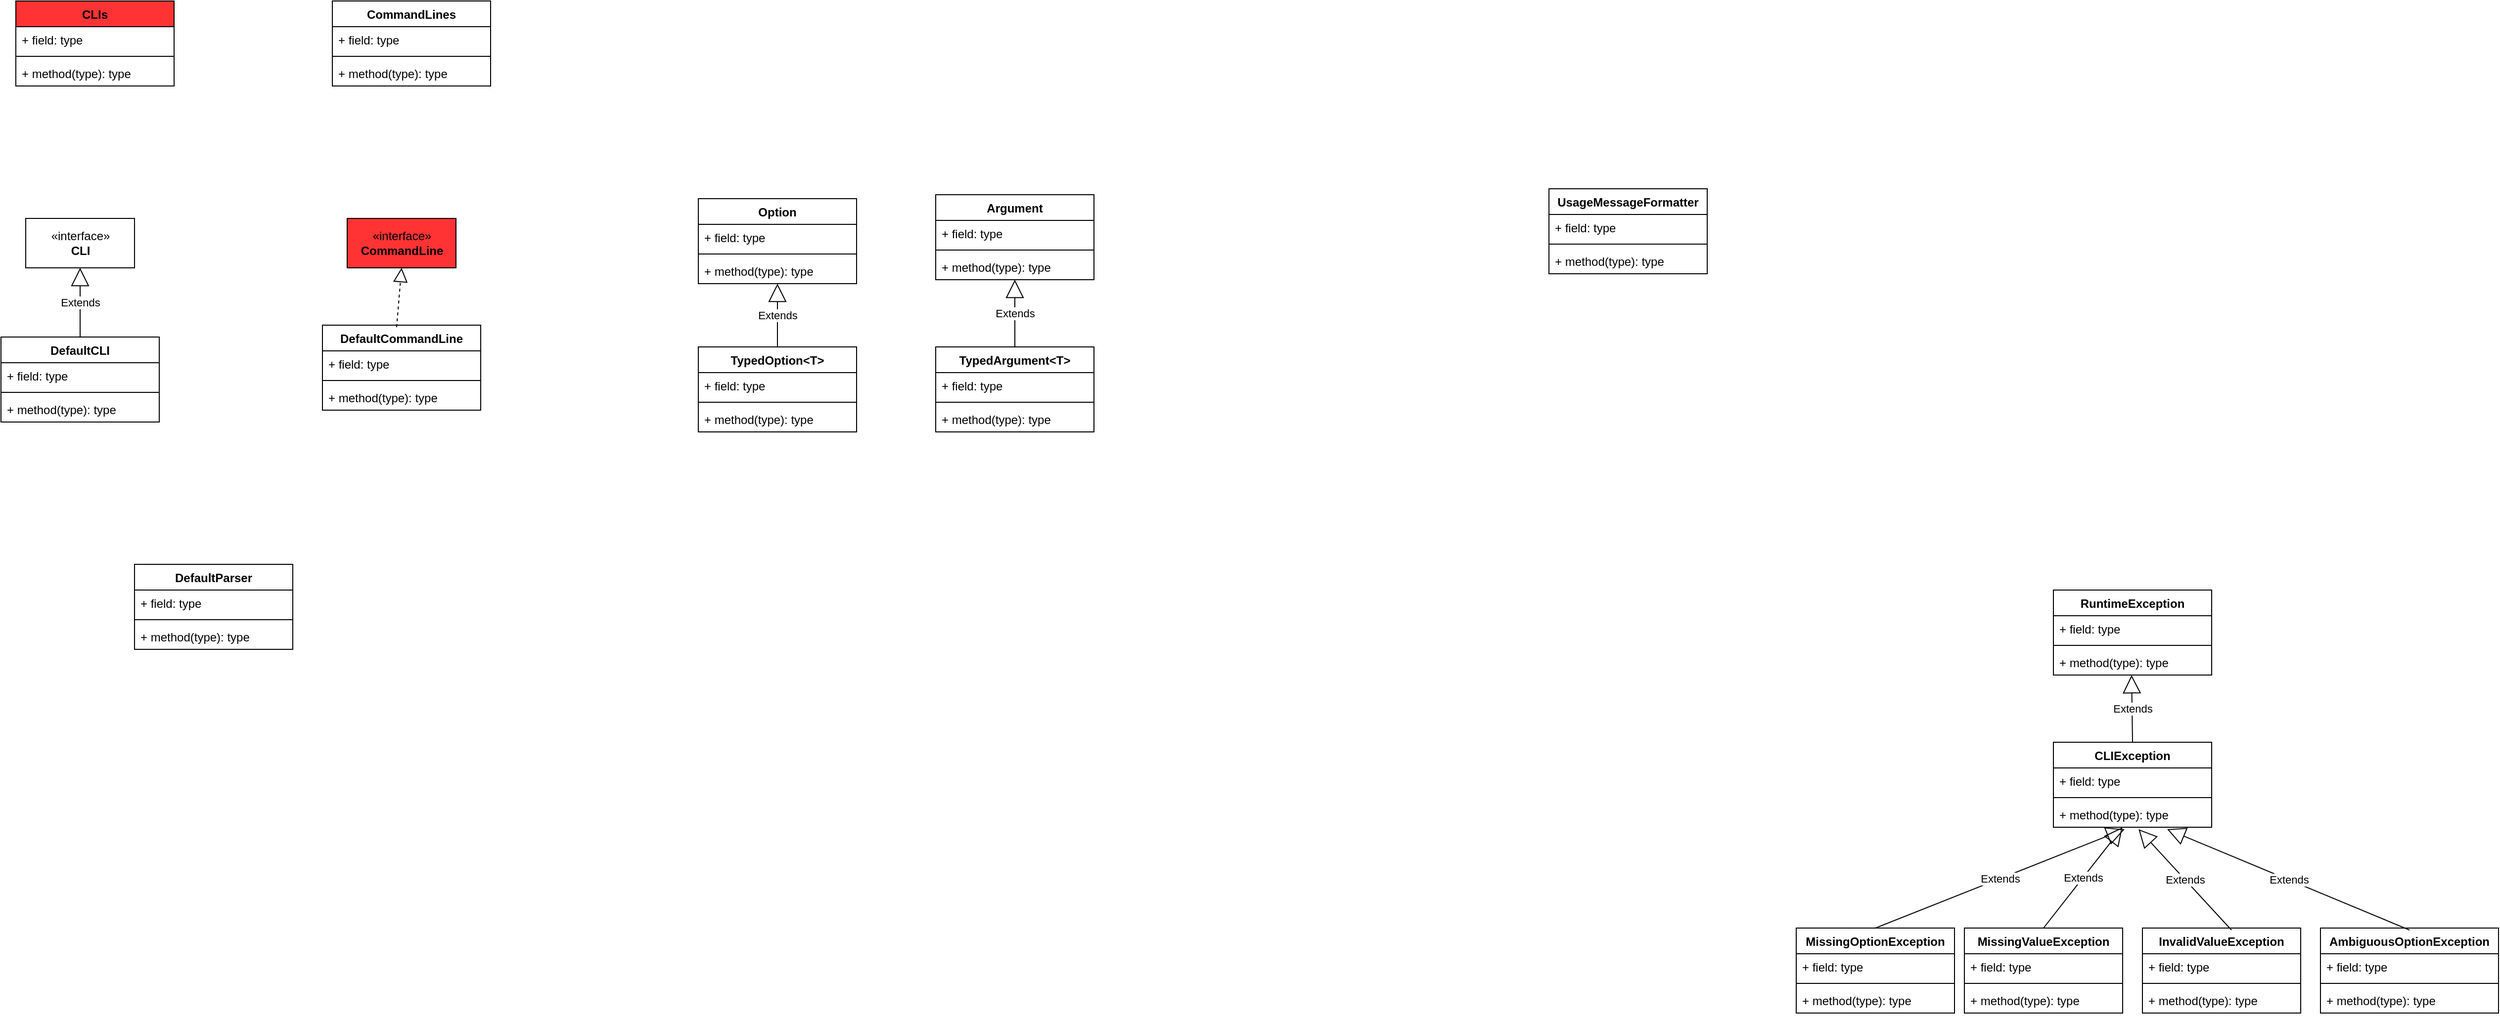 <mxfile version="13.9.8" type="device" pages="3"><diagram id="QbP-6TuzUSQkgMNv9xkP" name="cli"><mxGraphModel dx="1186" dy="595" grid="1" gridSize="10" guides="1" tooltips="1" connect="1" arrows="1" fold="1" page="1" pageScale="1" pageWidth="33000" pageHeight="46810" math="0" shadow="0"><root><mxCell id="0"/><mxCell id="1" parent="0"/><mxCell id="k7VLW4rx9YT8nXtQYK7c-1" value="«interface»&lt;br&gt;&lt;b&gt;CLI&lt;/b&gt;" style="html=1;" parent="1" vertex="1"><mxGeometry x="450" y="270" width="110" height="50" as="geometry"/></mxCell><mxCell id="k7VLW4rx9YT8nXtQYK7c-2" value="DefaultCLI" style="swimlane;fontStyle=1;align=center;verticalAlign=top;childLayout=stackLayout;horizontal=1;startSize=26;horizontalStack=0;resizeParent=1;resizeParentMax=0;resizeLast=0;collapsible=1;marginBottom=0;" parent="1" vertex="1"><mxGeometry x="425" y="390" width="160" height="86" as="geometry"/></mxCell><mxCell id="k7VLW4rx9YT8nXtQYK7c-3" value="+ field: type" style="text;strokeColor=none;fillColor=none;align=left;verticalAlign=top;spacingLeft=4;spacingRight=4;overflow=hidden;rotatable=0;points=[[0,0.5],[1,0.5]];portConstraint=eastwest;" parent="k7VLW4rx9YT8nXtQYK7c-2" vertex="1"><mxGeometry y="26" width="160" height="26" as="geometry"/></mxCell><mxCell id="k7VLW4rx9YT8nXtQYK7c-4" value="" style="line;strokeWidth=1;fillColor=none;align=left;verticalAlign=middle;spacingTop=-1;spacingLeft=3;spacingRight=3;rotatable=0;labelPosition=right;points=[];portConstraint=eastwest;" parent="k7VLW4rx9YT8nXtQYK7c-2" vertex="1"><mxGeometry y="52" width="160" height="8" as="geometry"/></mxCell><mxCell id="k7VLW4rx9YT8nXtQYK7c-5" value="+ method(type): type" style="text;strokeColor=none;fillColor=none;align=left;verticalAlign=top;spacingLeft=4;spacingRight=4;overflow=hidden;rotatable=0;points=[[0,0.5],[1,0.5]];portConstraint=eastwest;" parent="k7VLW4rx9YT8nXtQYK7c-2" vertex="1"><mxGeometry y="60" width="160" height="26" as="geometry"/></mxCell><mxCell id="k7VLW4rx9YT8nXtQYK7c-6" value="Extends" style="endArrow=block;endSize=16;endFill=0;html=1;entryX=0.5;entryY=1;entryDx=0;entryDy=0;exitX=0.5;exitY=0;exitDx=0;exitDy=0;" parent="1" source="k7VLW4rx9YT8nXtQYK7c-2" target="k7VLW4rx9YT8nXtQYK7c-1" edge="1"><mxGeometry width="160" relative="1" as="geometry"><mxPoint x="500" y="380" as="sourcePoint"/><mxPoint x="660" y="380" as="targetPoint"/></mxGeometry></mxCell><mxCell id="k7VLW4rx9YT8nXtQYK7c-7" value="Option" style="swimlane;fontStyle=1;align=center;verticalAlign=top;childLayout=stackLayout;horizontal=1;startSize=26;horizontalStack=0;resizeParent=1;resizeParentMax=0;resizeLast=0;collapsible=1;marginBottom=0;" parent="1" vertex="1"><mxGeometry x="1130" y="250" width="160" height="86" as="geometry"/></mxCell><mxCell id="k7VLW4rx9YT8nXtQYK7c-8" value="+ field: type" style="text;strokeColor=none;fillColor=none;align=left;verticalAlign=top;spacingLeft=4;spacingRight=4;overflow=hidden;rotatable=0;points=[[0,0.5],[1,0.5]];portConstraint=eastwest;" parent="k7VLW4rx9YT8nXtQYK7c-7" vertex="1"><mxGeometry y="26" width="160" height="26" as="geometry"/></mxCell><mxCell id="k7VLW4rx9YT8nXtQYK7c-9" value="" style="line;strokeWidth=1;fillColor=none;align=left;verticalAlign=middle;spacingTop=-1;spacingLeft=3;spacingRight=3;rotatable=0;labelPosition=right;points=[];portConstraint=eastwest;" parent="k7VLW4rx9YT8nXtQYK7c-7" vertex="1"><mxGeometry y="52" width="160" height="8" as="geometry"/></mxCell><mxCell id="k7VLW4rx9YT8nXtQYK7c-10" value="+ method(type): type" style="text;strokeColor=none;fillColor=none;align=left;verticalAlign=top;spacingLeft=4;spacingRight=4;overflow=hidden;rotatable=0;points=[[0,0.5],[1,0.5]];portConstraint=eastwest;" parent="k7VLW4rx9YT8nXtQYK7c-7" vertex="1"><mxGeometry y="60" width="160" height="26" as="geometry"/></mxCell><mxCell id="k7VLW4rx9YT8nXtQYK7c-11" value="TypedOption&lt;T&gt;" style="swimlane;fontStyle=1;align=center;verticalAlign=top;childLayout=stackLayout;horizontal=1;startSize=26;horizontalStack=0;resizeParent=1;resizeParentMax=0;resizeLast=0;collapsible=1;marginBottom=0;" parent="1" vertex="1"><mxGeometry x="1130" y="400" width="160" height="86" as="geometry"/></mxCell><mxCell id="k7VLW4rx9YT8nXtQYK7c-15" value="Extends" style="endArrow=block;endSize=16;endFill=0;html=1;" parent="k7VLW4rx9YT8nXtQYK7c-11" target="k7VLW4rx9YT8nXtQYK7c-10" edge="1"><mxGeometry width="160" relative="1" as="geometry"><mxPoint x="80" as="sourcePoint"/><mxPoint x="80" y="-80" as="targetPoint"/></mxGeometry></mxCell><mxCell id="k7VLW4rx9YT8nXtQYK7c-12" value="+ field: type" style="text;strokeColor=none;fillColor=none;align=left;verticalAlign=top;spacingLeft=4;spacingRight=4;overflow=hidden;rotatable=0;points=[[0,0.5],[1,0.5]];portConstraint=eastwest;" parent="k7VLW4rx9YT8nXtQYK7c-11" vertex="1"><mxGeometry y="26" width="160" height="26" as="geometry"/></mxCell><mxCell id="k7VLW4rx9YT8nXtQYK7c-13" value="" style="line;strokeWidth=1;fillColor=none;align=left;verticalAlign=middle;spacingTop=-1;spacingLeft=3;spacingRight=3;rotatable=0;labelPosition=right;points=[];portConstraint=eastwest;" parent="k7VLW4rx9YT8nXtQYK7c-11" vertex="1"><mxGeometry y="52" width="160" height="8" as="geometry"/></mxCell><mxCell id="k7VLW4rx9YT8nXtQYK7c-14" value="+ method(type): type" style="text;strokeColor=none;fillColor=none;align=left;verticalAlign=top;spacingLeft=4;spacingRight=4;overflow=hidden;rotatable=0;points=[[0,0.5],[1,0.5]];portConstraint=eastwest;" parent="k7VLW4rx9YT8nXtQYK7c-11" vertex="1"><mxGeometry y="60" width="160" height="26" as="geometry"/></mxCell><mxCell id="k7VLW4rx9YT8nXtQYK7c-16" value="Argument" style="swimlane;fontStyle=1;align=center;verticalAlign=top;childLayout=stackLayout;horizontal=1;startSize=26;horizontalStack=0;resizeParent=1;resizeParentMax=0;resizeLast=0;collapsible=1;marginBottom=0;" parent="1" vertex="1"><mxGeometry x="1370" y="246" width="160" height="86" as="geometry"/></mxCell><mxCell id="k7VLW4rx9YT8nXtQYK7c-17" value="+ field: type" style="text;strokeColor=none;fillColor=none;align=left;verticalAlign=top;spacingLeft=4;spacingRight=4;overflow=hidden;rotatable=0;points=[[0,0.5],[1,0.5]];portConstraint=eastwest;" parent="k7VLW4rx9YT8nXtQYK7c-16" vertex="1"><mxGeometry y="26" width="160" height="26" as="geometry"/></mxCell><mxCell id="k7VLW4rx9YT8nXtQYK7c-18" value="" style="line;strokeWidth=1;fillColor=none;align=left;verticalAlign=middle;spacingTop=-1;spacingLeft=3;spacingRight=3;rotatable=0;labelPosition=right;points=[];portConstraint=eastwest;" parent="k7VLW4rx9YT8nXtQYK7c-16" vertex="1"><mxGeometry y="52" width="160" height="8" as="geometry"/></mxCell><mxCell id="k7VLW4rx9YT8nXtQYK7c-19" value="+ method(type): type" style="text;strokeColor=none;fillColor=none;align=left;verticalAlign=top;spacingLeft=4;spacingRight=4;overflow=hidden;rotatable=0;points=[[0,0.5],[1,0.5]];portConstraint=eastwest;" parent="k7VLW4rx9YT8nXtQYK7c-16" vertex="1"><mxGeometry y="60" width="160" height="26" as="geometry"/></mxCell><mxCell id="k7VLW4rx9YT8nXtQYK7c-20" value="TypedArgument&lt;T&gt;" style="swimlane;fontStyle=1;align=center;verticalAlign=top;childLayout=stackLayout;horizontal=1;startSize=26;horizontalStack=0;resizeParent=1;resizeParentMax=0;resizeLast=0;collapsible=1;marginBottom=0;" parent="1" vertex="1"><mxGeometry x="1370" y="400" width="160" height="86" as="geometry"/></mxCell><mxCell id="k7VLW4rx9YT8nXtQYK7c-21" value="+ field: type" style="text;strokeColor=none;fillColor=none;align=left;verticalAlign=top;spacingLeft=4;spacingRight=4;overflow=hidden;rotatable=0;points=[[0,0.5],[1,0.5]];portConstraint=eastwest;" parent="k7VLW4rx9YT8nXtQYK7c-20" vertex="1"><mxGeometry y="26" width="160" height="26" as="geometry"/></mxCell><mxCell id="k7VLW4rx9YT8nXtQYK7c-22" value="" style="line;strokeWidth=1;fillColor=none;align=left;verticalAlign=middle;spacingTop=-1;spacingLeft=3;spacingRight=3;rotatable=0;labelPosition=right;points=[];portConstraint=eastwest;" parent="k7VLW4rx9YT8nXtQYK7c-20" vertex="1"><mxGeometry y="52" width="160" height="8" as="geometry"/></mxCell><mxCell id="k7VLW4rx9YT8nXtQYK7c-23" value="+ method(type): type" style="text;strokeColor=none;fillColor=none;align=left;verticalAlign=top;spacingLeft=4;spacingRight=4;overflow=hidden;rotatable=0;points=[[0,0.5],[1,0.5]];portConstraint=eastwest;" parent="k7VLW4rx9YT8nXtQYK7c-20" vertex="1"><mxGeometry y="60" width="160" height="26" as="geometry"/></mxCell><mxCell id="k7VLW4rx9YT8nXtQYK7c-24" value="Extends" style="endArrow=block;endSize=16;endFill=0;html=1;exitX=0.5;exitY=0;exitDx=0;exitDy=0;" parent="1" source="k7VLW4rx9YT8nXtQYK7c-20" target="k7VLW4rx9YT8nXtQYK7c-19" edge="1"><mxGeometry width="160" relative="1" as="geometry"><mxPoint x="1450" y="420" as="sourcePoint"/><mxPoint x="1610" y="420" as="targetPoint"/></mxGeometry></mxCell><mxCell id="QRtP03ZW2Zj_1gk1Pa5E-1" value="UsageMessageFormatter" style="swimlane;fontStyle=1;align=center;verticalAlign=top;childLayout=stackLayout;horizontal=1;startSize=26;horizontalStack=0;resizeParent=1;resizeParentMax=0;resizeLast=0;collapsible=1;marginBottom=0;" parent="1" vertex="1"><mxGeometry x="1990" y="240" width="160" height="86" as="geometry"/></mxCell><mxCell id="QRtP03ZW2Zj_1gk1Pa5E-2" value="+ field: type" style="text;strokeColor=none;fillColor=none;align=left;verticalAlign=top;spacingLeft=4;spacingRight=4;overflow=hidden;rotatable=0;points=[[0,0.5],[1,0.5]];portConstraint=eastwest;" parent="QRtP03ZW2Zj_1gk1Pa5E-1" vertex="1"><mxGeometry y="26" width="160" height="26" as="geometry"/></mxCell><mxCell id="QRtP03ZW2Zj_1gk1Pa5E-3" value="" style="line;strokeWidth=1;fillColor=none;align=left;verticalAlign=middle;spacingTop=-1;spacingLeft=3;spacingRight=3;rotatable=0;labelPosition=right;points=[];portConstraint=eastwest;" parent="QRtP03ZW2Zj_1gk1Pa5E-1" vertex="1"><mxGeometry y="52" width="160" height="8" as="geometry"/></mxCell><mxCell id="QRtP03ZW2Zj_1gk1Pa5E-4" value="+ method(type): type" style="text;strokeColor=none;fillColor=none;align=left;verticalAlign=top;spacingLeft=4;spacingRight=4;overflow=hidden;rotatable=0;points=[[0,0.5],[1,0.5]];portConstraint=eastwest;" parent="QRtP03ZW2Zj_1gk1Pa5E-1" vertex="1"><mxGeometry y="60" width="160" height="26" as="geometry"/></mxCell><mxCell id="FptORcVAcEYDnQw0PrZR-1" value="CLIs" style="swimlane;fontStyle=1;align=center;verticalAlign=top;childLayout=stackLayout;horizontal=1;startSize=26;horizontalStack=0;resizeParent=1;resizeParentMax=0;resizeLast=0;collapsible=1;marginBottom=0;fillColor=#FF3333;" vertex="1" parent="1"><mxGeometry x="440" y="50" width="160" height="86" as="geometry"/></mxCell><mxCell id="FptORcVAcEYDnQw0PrZR-2" value="+ field: type" style="text;strokeColor=none;fillColor=none;align=left;verticalAlign=top;spacingLeft=4;spacingRight=4;overflow=hidden;rotatable=0;points=[[0,0.5],[1,0.5]];portConstraint=eastwest;" vertex="1" parent="FptORcVAcEYDnQw0PrZR-1"><mxGeometry y="26" width="160" height="26" as="geometry"/></mxCell><mxCell id="FptORcVAcEYDnQw0PrZR-3" value="" style="line;strokeWidth=1;fillColor=none;align=left;verticalAlign=middle;spacingTop=-1;spacingLeft=3;spacingRight=3;rotatable=0;labelPosition=right;points=[];portConstraint=eastwest;" vertex="1" parent="FptORcVAcEYDnQw0PrZR-1"><mxGeometry y="52" width="160" height="8" as="geometry"/></mxCell><mxCell id="FptORcVAcEYDnQw0PrZR-4" value="+ method(type): type" style="text;strokeColor=none;fillColor=none;align=left;verticalAlign=top;spacingLeft=4;spacingRight=4;overflow=hidden;rotatable=0;points=[[0,0.5],[1,0.5]];portConstraint=eastwest;" vertex="1" parent="FptORcVAcEYDnQw0PrZR-1"><mxGeometry y="60" width="160" height="26" as="geometry"/></mxCell><mxCell id="FptORcVAcEYDnQw0PrZR-5" value="«interface»&lt;br&gt;&lt;b&gt;CommandLine&lt;/b&gt;" style="html=1;fillColor=#FF3333;" vertex="1" parent="1"><mxGeometry x="775" y="270" width="110" height="50" as="geometry"/></mxCell><mxCell id="FptORcVAcEYDnQw0PrZR-6" value="DefaultCommandLine" style="swimlane;fontStyle=1;align=center;verticalAlign=top;childLayout=stackLayout;horizontal=1;startSize=26;horizontalStack=0;resizeParent=1;resizeParentMax=0;resizeLast=0;collapsible=1;marginBottom=0;fillColor=#FFFFFF;" vertex="1" parent="1"><mxGeometry x="750" y="378" width="160" height="86" as="geometry"/></mxCell><mxCell id="FptORcVAcEYDnQw0PrZR-10" value="" style="endArrow=block;dashed=1;endFill=0;endSize=12;html=1;entryX=0.5;entryY=1;entryDx=0;entryDy=0;" edge="1" parent="FptORcVAcEYDnQw0PrZR-6" target="FptORcVAcEYDnQw0PrZR-5"><mxGeometry width="160" relative="1" as="geometry"><mxPoint x="75" y="2" as="sourcePoint"/><mxPoint x="235" y="2" as="targetPoint"/></mxGeometry></mxCell><mxCell id="FptORcVAcEYDnQw0PrZR-7" value="+ field: type" style="text;strokeColor=none;fillColor=none;align=left;verticalAlign=top;spacingLeft=4;spacingRight=4;overflow=hidden;rotatable=0;points=[[0,0.5],[1,0.5]];portConstraint=eastwest;" vertex="1" parent="FptORcVAcEYDnQw0PrZR-6"><mxGeometry y="26" width="160" height="26" as="geometry"/></mxCell><mxCell id="FptORcVAcEYDnQw0PrZR-8" value="" style="line;strokeWidth=1;fillColor=none;align=left;verticalAlign=middle;spacingTop=-1;spacingLeft=3;spacingRight=3;rotatable=0;labelPosition=right;points=[];portConstraint=eastwest;" vertex="1" parent="FptORcVAcEYDnQw0PrZR-6"><mxGeometry y="52" width="160" height="8" as="geometry"/></mxCell><mxCell id="FptORcVAcEYDnQw0PrZR-9" value="+ method(type): type" style="text;strokeColor=none;fillColor=none;align=left;verticalAlign=top;spacingLeft=4;spacingRight=4;overflow=hidden;rotatable=0;points=[[0,0.5],[1,0.5]];portConstraint=eastwest;" vertex="1" parent="FptORcVAcEYDnQw0PrZR-6"><mxGeometry y="60" width="160" height="26" as="geometry"/></mxCell><mxCell id="FptORcVAcEYDnQw0PrZR-11" value="DefaultParser" style="swimlane;fontStyle=1;align=center;verticalAlign=top;childLayout=stackLayout;horizontal=1;startSize=26;horizontalStack=0;resizeParent=1;resizeParentMax=0;resizeLast=0;collapsible=1;marginBottom=0;fillColor=#FFFFFF;" vertex="1" parent="1"><mxGeometry x="560" y="620" width="160" height="86" as="geometry"/></mxCell><mxCell id="FptORcVAcEYDnQw0PrZR-12" value="+ field: type" style="text;strokeColor=none;fillColor=none;align=left;verticalAlign=top;spacingLeft=4;spacingRight=4;overflow=hidden;rotatable=0;points=[[0,0.5],[1,0.5]];portConstraint=eastwest;" vertex="1" parent="FptORcVAcEYDnQw0PrZR-11"><mxGeometry y="26" width="160" height="26" as="geometry"/></mxCell><mxCell id="FptORcVAcEYDnQw0PrZR-13" value="" style="line;strokeWidth=1;fillColor=none;align=left;verticalAlign=middle;spacingTop=-1;spacingLeft=3;spacingRight=3;rotatable=0;labelPosition=right;points=[];portConstraint=eastwest;" vertex="1" parent="FptORcVAcEYDnQw0PrZR-11"><mxGeometry y="52" width="160" height="8" as="geometry"/></mxCell><mxCell id="FptORcVAcEYDnQw0PrZR-14" value="+ method(type): type" style="text;strokeColor=none;fillColor=none;align=left;verticalAlign=top;spacingLeft=4;spacingRight=4;overflow=hidden;rotatable=0;points=[[0,0.5],[1,0.5]];portConstraint=eastwest;" vertex="1" parent="FptORcVAcEYDnQw0PrZR-11"><mxGeometry y="60" width="160" height="26" as="geometry"/></mxCell><mxCell id="FptORcVAcEYDnQw0PrZR-15" value="CommandLines" style="swimlane;fontStyle=1;align=center;verticalAlign=top;childLayout=stackLayout;horizontal=1;startSize=26;horizontalStack=0;resizeParent=1;resizeParentMax=0;resizeLast=0;collapsible=1;marginBottom=0;fillColor=#FFFFFF;" vertex="1" parent="1"><mxGeometry x="760" y="50" width="160" height="86" as="geometry"/></mxCell><mxCell id="FptORcVAcEYDnQw0PrZR-16" value="+ field: type" style="text;strokeColor=none;fillColor=none;align=left;verticalAlign=top;spacingLeft=4;spacingRight=4;overflow=hidden;rotatable=0;points=[[0,0.5],[1,0.5]];portConstraint=eastwest;" vertex="1" parent="FptORcVAcEYDnQw0PrZR-15"><mxGeometry y="26" width="160" height="26" as="geometry"/></mxCell><mxCell id="FptORcVAcEYDnQw0PrZR-17" value="" style="line;strokeWidth=1;fillColor=none;align=left;verticalAlign=middle;spacingTop=-1;spacingLeft=3;spacingRight=3;rotatable=0;labelPosition=right;points=[];portConstraint=eastwest;" vertex="1" parent="FptORcVAcEYDnQw0PrZR-15"><mxGeometry y="52" width="160" height="8" as="geometry"/></mxCell><mxCell id="FptORcVAcEYDnQw0PrZR-18" value="+ method(type): type" style="text;strokeColor=none;fillColor=none;align=left;verticalAlign=top;spacingLeft=4;spacingRight=4;overflow=hidden;rotatable=0;points=[[0,0.5],[1,0.5]];portConstraint=eastwest;" vertex="1" parent="FptORcVAcEYDnQw0PrZR-15"><mxGeometry y="60" width="160" height="26" as="geometry"/></mxCell><mxCell id="mwrHhDTTIgDTvDUQFep3-1" value="CLIException" style="swimlane;fontStyle=1;align=center;verticalAlign=top;childLayout=stackLayout;horizontal=1;startSize=26;horizontalStack=0;resizeParent=1;resizeParentMax=0;resizeLast=0;collapsible=1;marginBottom=0;fillColor=#FFFFFF;" vertex="1" parent="1"><mxGeometry x="2500" y="800" width="160" height="86" as="geometry"/></mxCell><mxCell id="mwrHhDTTIgDTvDUQFep3-9" value="Extends" style="endArrow=block;endSize=16;endFill=0;html=1;entryX=0.494;entryY=1;entryDx=0;entryDy=0;entryPerimeter=0;" edge="1" parent="mwrHhDTTIgDTvDUQFep3-1" target="mwrHhDTTIgDTvDUQFep3-8"><mxGeometry width="160" relative="1" as="geometry"><mxPoint x="80" as="sourcePoint"/><mxPoint x="240" as="targetPoint"/></mxGeometry></mxCell><mxCell id="mwrHhDTTIgDTvDUQFep3-2" value="+ field: type" style="text;strokeColor=none;fillColor=none;align=left;verticalAlign=top;spacingLeft=4;spacingRight=4;overflow=hidden;rotatable=0;points=[[0,0.5],[1,0.5]];portConstraint=eastwest;" vertex="1" parent="mwrHhDTTIgDTvDUQFep3-1"><mxGeometry y="26" width="160" height="26" as="geometry"/></mxCell><mxCell id="mwrHhDTTIgDTvDUQFep3-3" value="" style="line;strokeWidth=1;fillColor=none;align=left;verticalAlign=middle;spacingTop=-1;spacingLeft=3;spacingRight=3;rotatable=0;labelPosition=right;points=[];portConstraint=eastwest;" vertex="1" parent="mwrHhDTTIgDTvDUQFep3-1"><mxGeometry y="52" width="160" height="8" as="geometry"/></mxCell><mxCell id="mwrHhDTTIgDTvDUQFep3-4" value="+ method(type): type" style="text;strokeColor=none;fillColor=none;align=left;verticalAlign=top;spacingLeft=4;spacingRight=4;overflow=hidden;rotatable=0;points=[[0,0.5],[1,0.5]];portConstraint=eastwest;" vertex="1" parent="mwrHhDTTIgDTvDUQFep3-1"><mxGeometry y="60" width="160" height="26" as="geometry"/></mxCell><mxCell id="mwrHhDTTIgDTvDUQFep3-5" value="RuntimeException" style="swimlane;fontStyle=1;align=center;verticalAlign=top;childLayout=stackLayout;horizontal=1;startSize=26;horizontalStack=0;resizeParent=1;resizeParentMax=0;resizeLast=0;collapsible=1;marginBottom=0;fillColor=#FFFFFF;" vertex="1" parent="1"><mxGeometry x="2500" y="646" width="160" height="86" as="geometry"/></mxCell><mxCell id="mwrHhDTTIgDTvDUQFep3-6" value="+ field: type" style="text;strokeColor=none;fillColor=none;align=left;verticalAlign=top;spacingLeft=4;spacingRight=4;overflow=hidden;rotatable=0;points=[[0,0.5],[1,0.5]];portConstraint=eastwest;" vertex="1" parent="mwrHhDTTIgDTvDUQFep3-5"><mxGeometry y="26" width="160" height="26" as="geometry"/></mxCell><mxCell id="mwrHhDTTIgDTvDUQFep3-7" value="" style="line;strokeWidth=1;fillColor=none;align=left;verticalAlign=middle;spacingTop=-1;spacingLeft=3;spacingRight=3;rotatable=0;labelPosition=right;points=[];portConstraint=eastwest;" vertex="1" parent="mwrHhDTTIgDTvDUQFep3-5"><mxGeometry y="52" width="160" height="8" as="geometry"/></mxCell><mxCell id="mwrHhDTTIgDTvDUQFep3-8" value="+ method(type): type" style="text;strokeColor=none;fillColor=none;align=left;verticalAlign=top;spacingLeft=4;spacingRight=4;overflow=hidden;rotatable=0;points=[[0,0.5],[1,0.5]];portConstraint=eastwest;" vertex="1" parent="mwrHhDTTIgDTvDUQFep3-5"><mxGeometry y="60" width="160" height="26" as="geometry"/></mxCell><mxCell id="mwrHhDTTIgDTvDUQFep3-10" value="MissingOptionException" style="swimlane;fontStyle=1;align=center;verticalAlign=top;childLayout=stackLayout;horizontal=1;startSize=26;horizontalStack=0;resizeParent=1;resizeParentMax=0;resizeLast=0;collapsible=1;marginBottom=0;fillColor=#FFFFFF;" vertex="1" parent="1"><mxGeometry x="2240" y="988" width="160" height="86" as="geometry"/></mxCell><mxCell id="mwrHhDTTIgDTvDUQFep3-14" value="Extends" style="endArrow=block;endSize=16;endFill=0;html=1;entryX=0.45;entryY=1.077;entryDx=0;entryDy=0;entryPerimeter=0;" edge="1" parent="mwrHhDTTIgDTvDUQFep3-10" target="mwrHhDTTIgDTvDUQFep3-4"><mxGeometry width="160" relative="1" as="geometry"><mxPoint x="80" as="sourcePoint"/><mxPoint x="240" as="targetPoint"/></mxGeometry></mxCell><mxCell id="mwrHhDTTIgDTvDUQFep3-11" value="+ field: type" style="text;strokeColor=none;fillColor=none;align=left;verticalAlign=top;spacingLeft=4;spacingRight=4;overflow=hidden;rotatable=0;points=[[0,0.5],[1,0.5]];portConstraint=eastwest;" vertex="1" parent="mwrHhDTTIgDTvDUQFep3-10"><mxGeometry y="26" width="160" height="26" as="geometry"/></mxCell><mxCell id="mwrHhDTTIgDTvDUQFep3-12" value="" style="line;strokeWidth=1;fillColor=none;align=left;verticalAlign=middle;spacingTop=-1;spacingLeft=3;spacingRight=3;rotatable=0;labelPosition=right;points=[];portConstraint=eastwest;" vertex="1" parent="mwrHhDTTIgDTvDUQFep3-10"><mxGeometry y="52" width="160" height="8" as="geometry"/></mxCell><mxCell id="mwrHhDTTIgDTvDUQFep3-13" value="+ method(type): type" style="text;strokeColor=none;fillColor=none;align=left;verticalAlign=top;spacingLeft=4;spacingRight=4;overflow=hidden;rotatable=0;points=[[0,0.5],[1,0.5]];portConstraint=eastwest;" vertex="1" parent="mwrHhDTTIgDTvDUQFep3-10"><mxGeometry y="60" width="160" height="26" as="geometry"/></mxCell><mxCell id="mwrHhDTTIgDTvDUQFep3-15" value="MissingValueException" style="swimlane;fontStyle=1;align=center;verticalAlign=top;childLayout=stackLayout;horizontal=1;startSize=26;horizontalStack=0;resizeParent=1;resizeParentMax=0;resizeLast=0;collapsible=1;marginBottom=0;fillColor=#FFFFFF;" vertex="1" parent="1"><mxGeometry x="2410" y="988" width="160" height="86" as="geometry"/></mxCell><mxCell id="mwrHhDTTIgDTvDUQFep3-19" value="Extends" style="endArrow=block;endSize=16;endFill=0;html=1;" edge="1" parent="mwrHhDTTIgDTvDUQFep3-15" target="mwrHhDTTIgDTvDUQFep3-4"><mxGeometry width="160" relative="1" as="geometry"><mxPoint x="80" as="sourcePoint"/><mxPoint x="240" as="targetPoint"/></mxGeometry></mxCell><mxCell id="mwrHhDTTIgDTvDUQFep3-16" value="+ field: type" style="text;strokeColor=none;fillColor=none;align=left;verticalAlign=top;spacingLeft=4;spacingRight=4;overflow=hidden;rotatable=0;points=[[0,0.5],[1,0.5]];portConstraint=eastwest;" vertex="1" parent="mwrHhDTTIgDTvDUQFep3-15"><mxGeometry y="26" width="160" height="26" as="geometry"/></mxCell><mxCell id="mwrHhDTTIgDTvDUQFep3-17" value="" style="line;strokeWidth=1;fillColor=none;align=left;verticalAlign=middle;spacingTop=-1;spacingLeft=3;spacingRight=3;rotatable=0;labelPosition=right;points=[];portConstraint=eastwest;" vertex="1" parent="mwrHhDTTIgDTvDUQFep3-15"><mxGeometry y="52" width="160" height="8" as="geometry"/></mxCell><mxCell id="mwrHhDTTIgDTvDUQFep3-18" value="+ method(type): type" style="text;strokeColor=none;fillColor=none;align=left;verticalAlign=top;spacingLeft=4;spacingRight=4;overflow=hidden;rotatable=0;points=[[0,0.5],[1,0.5]];portConstraint=eastwest;" vertex="1" parent="mwrHhDTTIgDTvDUQFep3-15"><mxGeometry y="60" width="160" height="26" as="geometry"/></mxCell><mxCell id="mwrHhDTTIgDTvDUQFep3-20" value="InvalidValueException" style="swimlane;fontStyle=1;align=center;verticalAlign=top;childLayout=stackLayout;horizontal=1;startSize=26;horizontalStack=0;resizeParent=1;resizeParentMax=0;resizeLast=0;collapsible=1;marginBottom=0;fillColor=#FFFFFF;" vertex="1" parent="1"><mxGeometry x="2590" y="988" width="160" height="86" as="geometry"/></mxCell><mxCell id="mwrHhDTTIgDTvDUQFep3-24" value="Extends" style="endArrow=block;endSize=16;endFill=0;html=1;entryX=0.538;entryY=1.077;entryDx=0;entryDy=0;entryPerimeter=0;" edge="1" parent="mwrHhDTTIgDTvDUQFep3-20" target="mwrHhDTTIgDTvDUQFep3-4"><mxGeometry width="160" relative="1" as="geometry"><mxPoint x="90" y="2" as="sourcePoint"/><mxPoint x="250" y="2" as="targetPoint"/></mxGeometry></mxCell><mxCell id="mwrHhDTTIgDTvDUQFep3-21" value="+ field: type" style="text;strokeColor=none;fillColor=none;align=left;verticalAlign=top;spacingLeft=4;spacingRight=4;overflow=hidden;rotatable=0;points=[[0,0.5],[1,0.5]];portConstraint=eastwest;" vertex="1" parent="mwrHhDTTIgDTvDUQFep3-20"><mxGeometry y="26" width="160" height="26" as="geometry"/></mxCell><mxCell id="mwrHhDTTIgDTvDUQFep3-22" value="" style="line;strokeWidth=1;fillColor=none;align=left;verticalAlign=middle;spacingTop=-1;spacingLeft=3;spacingRight=3;rotatable=0;labelPosition=right;points=[];portConstraint=eastwest;" vertex="1" parent="mwrHhDTTIgDTvDUQFep3-20"><mxGeometry y="52" width="160" height="8" as="geometry"/></mxCell><mxCell id="mwrHhDTTIgDTvDUQFep3-23" value="+ method(type): type" style="text;strokeColor=none;fillColor=none;align=left;verticalAlign=top;spacingLeft=4;spacingRight=4;overflow=hidden;rotatable=0;points=[[0,0.5],[1,0.5]];portConstraint=eastwest;" vertex="1" parent="mwrHhDTTIgDTvDUQFep3-20"><mxGeometry y="60" width="160" height="26" as="geometry"/></mxCell><mxCell id="mwrHhDTTIgDTvDUQFep3-25" value="AmbiguousOptionException" style="swimlane;fontStyle=1;align=center;verticalAlign=top;childLayout=stackLayout;horizontal=1;startSize=26;horizontalStack=0;resizeParent=1;resizeParentMax=0;resizeLast=0;collapsible=1;marginBottom=0;fillColor=#FFFFFF;" vertex="1" parent="1"><mxGeometry x="2770" y="988" width="180" height="86" as="geometry"/></mxCell><mxCell id="mwrHhDTTIgDTvDUQFep3-29" value="Extends" style="endArrow=block;endSize=16;endFill=0;html=1;entryX=0.719;entryY=1.077;entryDx=0;entryDy=0;entryPerimeter=0;" edge="1" parent="mwrHhDTTIgDTvDUQFep3-25" target="mwrHhDTTIgDTvDUQFep3-4"><mxGeometry width="160" relative="1" as="geometry"><mxPoint x="90" y="2" as="sourcePoint"/><mxPoint x="250" y="2" as="targetPoint"/></mxGeometry></mxCell><mxCell id="mwrHhDTTIgDTvDUQFep3-26" value="+ field: type" style="text;strokeColor=none;fillColor=none;align=left;verticalAlign=top;spacingLeft=4;spacingRight=4;overflow=hidden;rotatable=0;points=[[0,0.5],[1,0.5]];portConstraint=eastwest;" vertex="1" parent="mwrHhDTTIgDTvDUQFep3-25"><mxGeometry y="26" width="180" height="26" as="geometry"/></mxCell><mxCell id="mwrHhDTTIgDTvDUQFep3-27" value="" style="line;strokeWidth=1;fillColor=none;align=left;verticalAlign=middle;spacingTop=-1;spacingLeft=3;spacingRight=3;rotatable=0;labelPosition=right;points=[];portConstraint=eastwest;" vertex="1" parent="mwrHhDTTIgDTvDUQFep3-25"><mxGeometry y="52" width="180" height="8" as="geometry"/></mxCell><mxCell id="mwrHhDTTIgDTvDUQFep3-28" value="+ method(type): type" style="text;strokeColor=none;fillColor=none;align=left;verticalAlign=top;spacingLeft=4;spacingRight=4;overflow=hidden;rotatable=0;points=[[0,0.5],[1,0.5]];portConstraint=eastwest;" vertex="1" parent="mwrHhDTTIgDTvDUQFep3-25"><mxGeometry y="60" width="180" height="26" as="geometry"/></mxCell></root></mxGraphModel></diagram><diagram id="MyIIWIjCXCMuRvTTlhpl" name="annotations"><mxGraphModel dx="1186" dy="595" grid="1" gridSize="10" guides="1" tooltips="1" connect="1" arrows="1" fold="1" page="1" pageScale="1" pageWidth="33000" pageHeight="46810" math="0" shadow="0"><root><mxCell id="THmbETZtAkXZdbEtY5oO-0"/><mxCell id="THmbETZtAkXZdbEtY5oO-1" parent="THmbETZtAkXZdbEtY5oO-0"/><mxCell id="fk79KyiI4dmahgVbDOty-0" value="CLIConfigurator" style="swimlane;fontStyle=1;align=center;verticalAlign=top;childLayout=stackLayout;horizontal=1;startSize=26;horizontalStack=0;resizeParent=1;resizeParentMax=0;resizeLast=0;collapsible=1;marginBottom=0;fillColor=#FF3333;" vertex="1" parent="THmbETZtAkXZdbEtY5oO-1"><mxGeometry x="410" y="200" width="160" height="86" as="geometry"/></mxCell><mxCell id="fk79KyiI4dmahgVbDOty-1" value="+ field: type" style="text;strokeColor=none;fillColor=none;align=left;verticalAlign=top;spacingLeft=4;spacingRight=4;overflow=hidden;rotatable=0;points=[[0,0.5],[1,0.5]];portConstraint=eastwest;" vertex="1" parent="fk79KyiI4dmahgVbDOty-0"><mxGeometry y="26" width="160" height="26" as="geometry"/></mxCell><mxCell id="fk79KyiI4dmahgVbDOty-2" value="" style="line;strokeWidth=1;fillColor=none;align=left;verticalAlign=middle;spacingTop=-1;spacingLeft=3;spacingRight=3;rotatable=0;labelPosition=right;points=[];portConstraint=eastwest;" vertex="1" parent="fk79KyiI4dmahgVbDOty-0"><mxGeometry y="52" width="160" height="8" as="geometry"/></mxCell><mxCell id="fk79KyiI4dmahgVbDOty-3" value="+ method(type): type" style="text;strokeColor=none;fillColor=none;align=left;verticalAlign=top;spacingLeft=4;spacingRight=4;overflow=hidden;rotatable=0;points=[[0,0.5],[1,0.5]];portConstraint=eastwest;" vertex="1" parent="fk79KyiI4dmahgVbDOty-0"><mxGeometry y="60" width="160" height="26" as="geometry"/></mxCell><mxCell id="fk79KyiI4dmahgVbDOty-12" value="«interface»&lt;br&gt;&lt;b&gt;@Description&lt;/b&gt;" style="html=1;fillColor=#FFFFFF;" vertex="1" parent="THmbETZtAkXZdbEtY5oO-1"><mxGeometry x="220" y="530" width="110" height="50" as="geometry"/></mxCell><mxCell id="fk79KyiI4dmahgVbDOty-13" value="«interface»&lt;br&gt;&lt;b&gt;@Summary&lt;/b&gt;" style="html=1;fillColor=#FFFFFF;" vertex="1" parent="THmbETZtAkXZdbEtY5oO-1"><mxGeometry x="220" y="420" width="110" height="50" as="geometry"/></mxCell><mxCell id="fk79KyiI4dmahgVbDOty-14" value="«interface»&lt;br&gt;&lt;b&gt;@Option&lt;/b&gt;" style="html=1;fillColor=#FFFFFF;" vertex="1" parent="THmbETZtAkXZdbEtY5oO-1"><mxGeometry x="410" y="420" width="110" height="50" as="geometry"/></mxCell><mxCell id="fk79KyiI4dmahgVbDOty-15" value="«interface»&lt;br&gt;&lt;b&gt;@Argument&lt;/b&gt;" style="html=1;fillColor=#FFFFFF;" vertex="1" parent="THmbETZtAkXZdbEtY5oO-1"><mxGeometry x="410" y="530" width="110" height="50" as="geometry"/></mxCell><mxCell id="fk79KyiI4dmahgVbDOty-16" value="«interface»&lt;br&gt;&lt;b&gt;@Name&lt;/b&gt;" style="html=1;fillColor=#FFFFFF;" vertex="1" parent="THmbETZtAkXZdbEtY5oO-1"><mxGeometry x="210" y="660" width="110" height="50" as="geometry"/></mxCell><mxCell id="fk79KyiI4dmahgVbDOty-17" value="«interface»&lt;br&gt;&lt;b&gt;@Hidden&lt;/b&gt;" style="html=1;fillColor=#FFFFFF;" vertex="1" parent="THmbETZtAkXZdbEtY5oO-1"><mxGeometry x="410" y="660" width="110" height="50" as="geometry"/></mxCell><mxCell id="fk79KyiI4dmahgVbDOty-22" value="«interface»&lt;br&gt;&lt;b&gt;@ParsedAsList&lt;/b&gt;" style="html=1;fillColor=#FFFFFF;" vertex="1" parent="THmbETZtAkXZdbEtY5oO-1"><mxGeometry x="630" y="420" width="110" height="50" as="geometry"/></mxCell><mxCell id="fk79KyiI4dmahgVbDOty-23" value="«interface»&lt;br&gt;&lt;b&gt;@ConvertedBy&lt;/b&gt;" style="html=1;fillColor=#FFFFFF;" vertex="1" parent="THmbETZtAkXZdbEtY5oO-1"><mxGeometry x="630" y="530" width="110" height="50" as="geometry"/></mxCell><mxCell id="fk79KyiI4dmahgVbDOty-24" value="«interface»&lt;br&gt;&lt;b&gt;@DefaultValue&lt;/b&gt;" style="html=1;fillColor=#FFFFFF;" vertex="1" parent="THmbETZtAkXZdbEtY5oO-1"><mxGeometry x="630" y="650" width="110" height="50" as="geometry"/></mxCell></root></mxGraphModel></diagram><diagram id="4DfHxT5BAUFe9XH1UcXV" name="第 3 页"><mxGraphModel dx="1186" dy="595" grid="1" gridSize="10" guides="1" tooltips="1" connect="1" arrows="1" fold="1" page="1" pageScale="1" pageWidth="33000" pageHeight="46810" math="0" shadow="0"><root><mxCell id="IaRASKhQ8wFJ-qj4Bkvz-0"/><mxCell id="IaRASKhQ8wFJ-qj4Bkvz-1" parent="IaRASKhQ8wFJ-qj4Bkvz-0"/></root></mxGraphModel></diagram></mxfile>